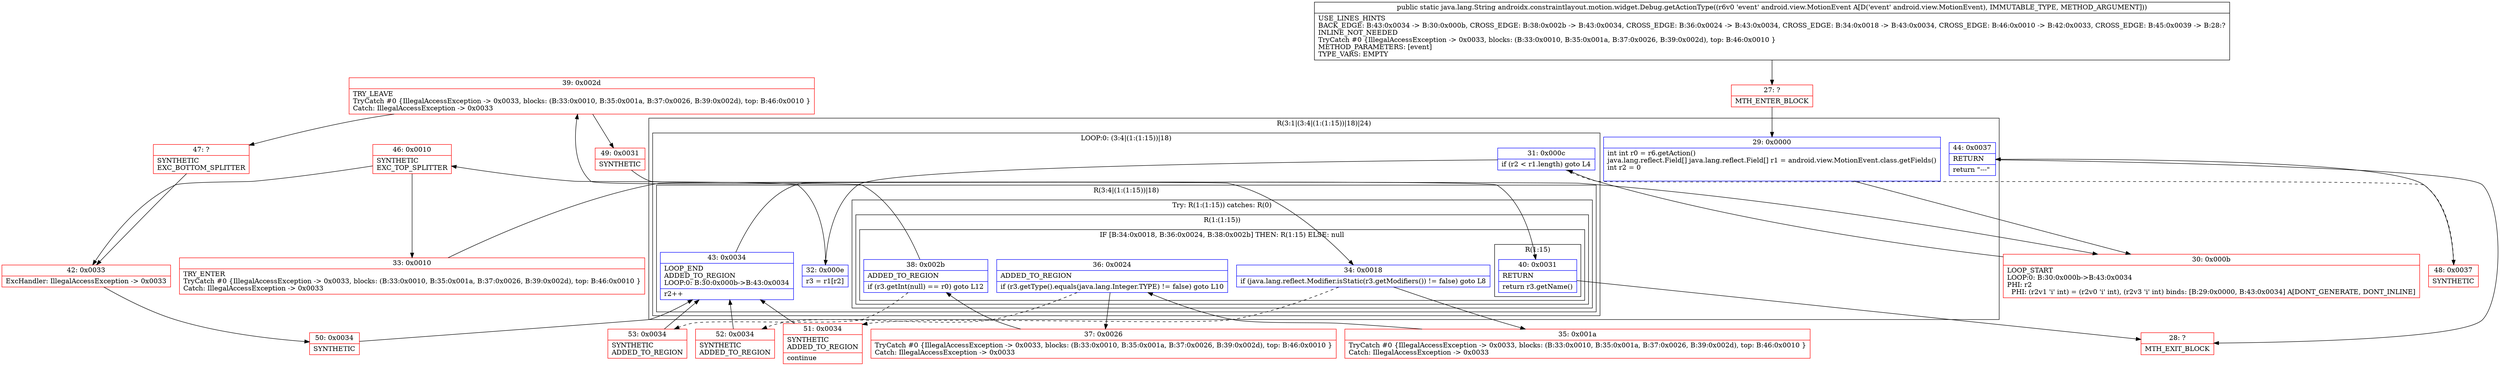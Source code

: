 digraph "CFG forandroidx.constraintlayout.motion.widget.Debug.getActionType(Landroid\/view\/MotionEvent;)Ljava\/lang\/String;" {
subgraph cluster_Region_1849329441 {
label = "R(3:1|(3:4|(1:(1:15))|18)|24)";
node [shape=record,color=blue];
Node_29 [shape=record,label="{29\:\ 0x0000|int int r0 = r6.getAction()\ljava.lang.reflect.Field[] java.lang.reflect.Field[] r1 = android.view.MotionEvent.class.getFields()\lint r2 = 0\l\l}"];
subgraph cluster_LoopRegion_1282808506 {
label = "LOOP:0: (3:4|(1:(1:15))|18)";
node [shape=record,color=blue];
Node_31 [shape=record,label="{31\:\ 0x000c|if (r2 \< r1.length) goto L4\l}"];
subgraph cluster_Region_488960774 {
label = "R(3:4|(1:(1:15))|18)";
node [shape=record,color=blue];
Node_32 [shape=record,label="{32\:\ 0x000e|r3 = r1[r2]\l}"];
subgraph cluster_TryCatchRegion_1006417595 {
label = "Try: R(1:(1:15)) catches: R(0)";
node [shape=record,color=blue];
subgraph cluster_Region_896887530 {
label = "R(1:(1:15))";
node [shape=record,color=blue];
subgraph cluster_IfRegion_721565568 {
label = "IF [B:34:0x0018, B:36:0x0024, B:38:0x002b] THEN: R(1:15) ELSE: null";
node [shape=record,color=blue];
Node_34 [shape=record,label="{34\:\ 0x0018|if (java.lang.reflect.Modifier.isStatic(r3.getModifiers()) != false) goto L8\l}"];
Node_36 [shape=record,label="{36\:\ 0x0024|ADDED_TO_REGION\l|if (r3.getType().equals(java.lang.Integer.TYPE) != false) goto L10\l}"];
Node_38 [shape=record,label="{38\:\ 0x002b|ADDED_TO_REGION\l|if (r3.getInt(null) == r0) goto L12\l}"];
subgraph cluster_Region_643728627 {
label = "R(1:15)";
node [shape=record,color=blue];
Node_40 [shape=record,label="{40\:\ 0x0031|RETURN\l|return r3.getName()\l}"];
}
}
}
subgraph cluster_Region_17076092 {
label = "R(0) | ExcHandler: IllegalAccessException \-\> 0x0033\l";
node [shape=record,color=blue];
}
}
Node_43 [shape=record,label="{43\:\ 0x0034|LOOP_END\lADDED_TO_REGION\lLOOP:0: B:30:0x000b\-\>B:43:0x0034\l|r2++\l}"];
}
}
Node_44 [shape=record,label="{44\:\ 0x0037|RETURN\l|return \"\-\-\-\"\l}"];
}
subgraph cluster_Region_17076092 {
label = "R(0) | ExcHandler: IllegalAccessException \-\> 0x0033\l";
node [shape=record,color=blue];
}
Node_27 [shape=record,color=red,label="{27\:\ ?|MTH_ENTER_BLOCK\l}"];
Node_30 [shape=record,color=red,label="{30\:\ 0x000b|LOOP_START\lLOOP:0: B:30:0x000b\-\>B:43:0x0034\lPHI: r2 \l  PHI: (r2v1 'i' int) = (r2v0 'i' int), (r2v3 'i' int) binds: [B:29:0x0000, B:43:0x0034] A[DONT_GENERATE, DONT_INLINE]\l}"];
Node_46 [shape=record,color=red,label="{46\:\ 0x0010|SYNTHETIC\lEXC_TOP_SPLITTER\l}"];
Node_33 [shape=record,color=red,label="{33\:\ 0x0010|TRY_ENTER\lTryCatch #0 \{IllegalAccessException \-\> 0x0033, blocks: (B:33:0x0010, B:35:0x001a, B:37:0x0026, B:39:0x002d), top: B:46:0x0010 \}\lCatch: IllegalAccessException \-\> 0x0033\l}"];
Node_35 [shape=record,color=red,label="{35\:\ 0x001a|TryCatch #0 \{IllegalAccessException \-\> 0x0033, blocks: (B:33:0x0010, B:35:0x001a, B:37:0x0026, B:39:0x002d), top: B:46:0x0010 \}\lCatch: IllegalAccessException \-\> 0x0033\l}"];
Node_37 [shape=record,color=red,label="{37\:\ 0x0026|TryCatch #0 \{IllegalAccessException \-\> 0x0033, blocks: (B:33:0x0010, B:35:0x001a, B:37:0x0026, B:39:0x002d), top: B:46:0x0010 \}\lCatch: IllegalAccessException \-\> 0x0033\l}"];
Node_39 [shape=record,color=red,label="{39\:\ 0x002d|TRY_LEAVE\lTryCatch #0 \{IllegalAccessException \-\> 0x0033, blocks: (B:33:0x0010, B:35:0x001a, B:37:0x0026, B:39:0x002d), top: B:46:0x0010 \}\lCatch: IllegalAccessException \-\> 0x0033\l}"];
Node_47 [shape=record,color=red,label="{47\:\ ?|SYNTHETIC\lEXC_BOTTOM_SPLITTER\l}"];
Node_49 [shape=record,color=red,label="{49\:\ 0x0031|SYNTHETIC\l}"];
Node_28 [shape=record,color=red,label="{28\:\ ?|MTH_EXIT_BLOCK\l}"];
Node_53 [shape=record,color=red,label="{53\:\ 0x0034|SYNTHETIC\lADDED_TO_REGION\l}"];
Node_52 [shape=record,color=red,label="{52\:\ 0x0034|SYNTHETIC\lADDED_TO_REGION\l}"];
Node_51 [shape=record,color=red,label="{51\:\ 0x0034|SYNTHETIC\lADDED_TO_REGION\l|continue\l}"];
Node_42 [shape=record,color=red,label="{42\:\ 0x0033|ExcHandler: IllegalAccessException \-\> 0x0033\l}"];
Node_50 [shape=record,color=red,label="{50\:\ 0x0034|SYNTHETIC\l}"];
Node_48 [shape=record,color=red,label="{48\:\ 0x0037|SYNTHETIC\l}"];
MethodNode[shape=record,label="{public static java.lang.String androidx.constraintlayout.motion.widget.Debug.getActionType((r6v0 'event' android.view.MotionEvent A[D('event' android.view.MotionEvent), IMMUTABLE_TYPE, METHOD_ARGUMENT]))  | USE_LINES_HINTS\lBACK_EDGE: B:43:0x0034 \-\> B:30:0x000b, CROSS_EDGE: B:38:0x002b \-\> B:43:0x0034, CROSS_EDGE: B:36:0x0024 \-\> B:43:0x0034, CROSS_EDGE: B:34:0x0018 \-\> B:43:0x0034, CROSS_EDGE: B:46:0x0010 \-\> B:42:0x0033, CROSS_EDGE: B:45:0x0039 \-\> B:28:?\lINLINE_NOT_NEEDED\lTryCatch #0 \{IllegalAccessException \-\> 0x0033, blocks: (B:33:0x0010, B:35:0x001a, B:37:0x0026, B:39:0x002d), top: B:46:0x0010 \}\lMETHOD_PARAMETERS: [event]\lTYPE_VARS: EMPTY\l}"];
MethodNode -> Node_27;Node_29 -> Node_30;
Node_31 -> Node_32;
Node_31 -> Node_48[style=dashed];
Node_32 -> Node_46;
Node_34 -> Node_35;
Node_34 -> Node_51[style=dashed];
Node_36 -> Node_37;
Node_36 -> Node_52[style=dashed];
Node_38 -> Node_39;
Node_38 -> Node_53[style=dashed];
Node_40 -> Node_28;
Node_43 -> Node_30;
Node_44 -> Node_28;
Node_27 -> Node_29;
Node_30 -> Node_31;
Node_46 -> Node_33;
Node_46 -> Node_42;
Node_33 -> Node_34;
Node_35 -> Node_36;
Node_37 -> Node_38;
Node_39 -> Node_47;
Node_39 -> Node_49;
Node_47 -> Node_42;
Node_49 -> Node_40;
Node_53 -> Node_43;
Node_52 -> Node_43;
Node_51 -> Node_43;
Node_42 -> Node_50;
Node_50 -> Node_43;
Node_48 -> Node_44;
}

